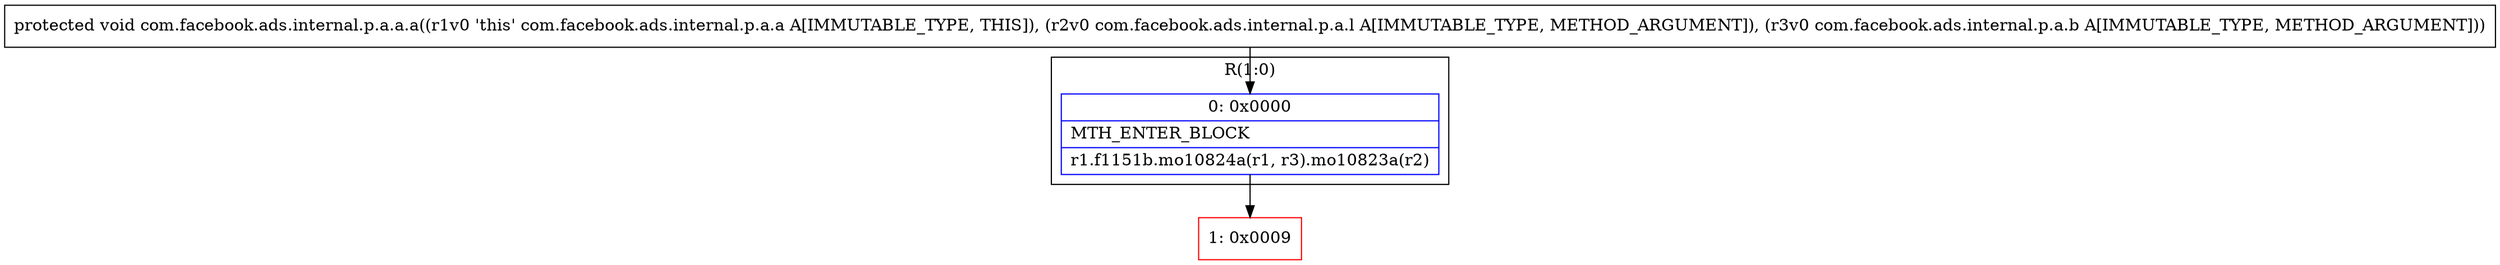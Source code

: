 digraph "CFG forcom.facebook.ads.internal.p.a.a.a(Lcom\/facebook\/ads\/internal\/p\/a\/l;Lcom\/facebook\/ads\/internal\/p\/a\/b;)V" {
subgraph cluster_Region_1569981297 {
label = "R(1:0)";
node [shape=record,color=blue];
Node_0 [shape=record,label="{0\:\ 0x0000|MTH_ENTER_BLOCK\l|r1.f1151b.mo10824a(r1, r3).mo10823a(r2)\l}"];
}
Node_1 [shape=record,color=red,label="{1\:\ 0x0009}"];
MethodNode[shape=record,label="{protected void com.facebook.ads.internal.p.a.a.a((r1v0 'this' com.facebook.ads.internal.p.a.a A[IMMUTABLE_TYPE, THIS]), (r2v0 com.facebook.ads.internal.p.a.l A[IMMUTABLE_TYPE, METHOD_ARGUMENT]), (r3v0 com.facebook.ads.internal.p.a.b A[IMMUTABLE_TYPE, METHOD_ARGUMENT])) }"];
MethodNode -> Node_0;
Node_0 -> Node_1;
}

